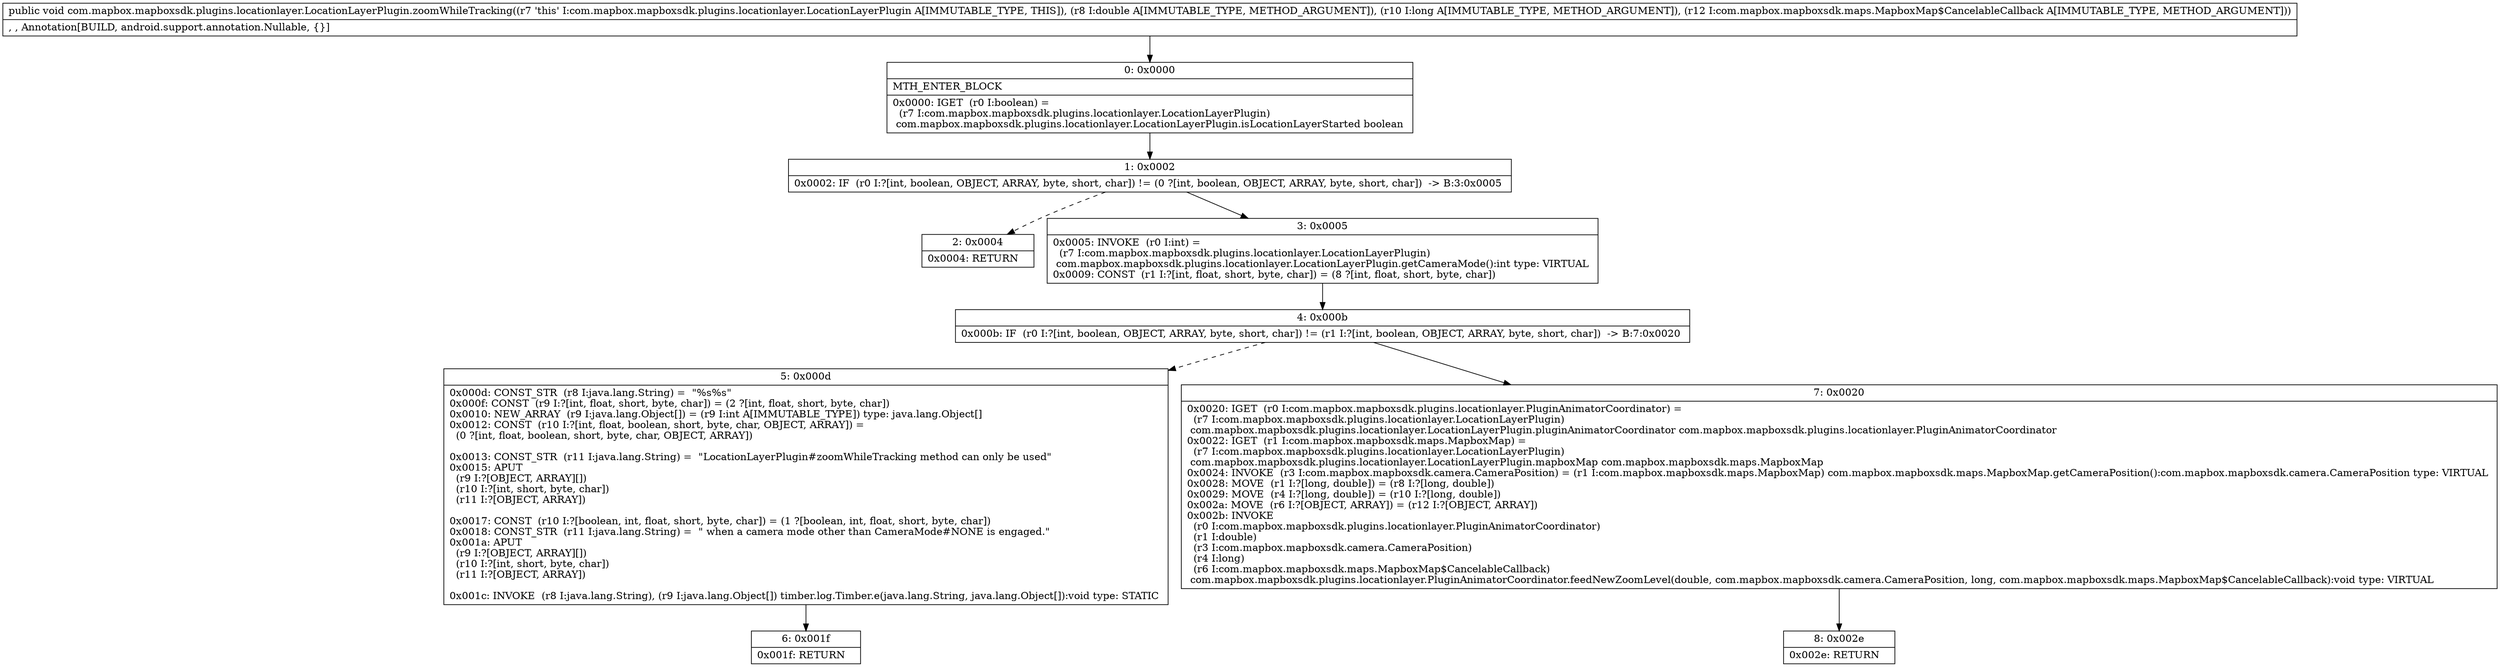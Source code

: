 digraph "CFG forcom.mapbox.mapboxsdk.plugins.locationlayer.LocationLayerPlugin.zoomWhileTracking(DJLcom\/mapbox\/mapboxsdk\/maps\/MapboxMap$CancelableCallback;)V" {
Node_0 [shape=record,label="{0\:\ 0x0000|MTH_ENTER_BLOCK\l|0x0000: IGET  (r0 I:boolean) = \l  (r7 I:com.mapbox.mapboxsdk.plugins.locationlayer.LocationLayerPlugin)\l com.mapbox.mapboxsdk.plugins.locationlayer.LocationLayerPlugin.isLocationLayerStarted boolean \l}"];
Node_1 [shape=record,label="{1\:\ 0x0002|0x0002: IF  (r0 I:?[int, boolean, OBJECT, ARRAY, byte, short, char]) != (0 ?[int, boolean, OBJECT, ARRAY, byte, short, char])  \-\> B:3:0x0005 \l}"];
Node_2 [shape=record,label="{2\:\ 0x0004|0x0004: RETURN   \l}"];
Node_3 [shape=record,label="{3\:\ 0x0005|0x0005: INVOKE  (r0 I:int) = \l  (r7 I:com.mapbox.mapboxsdk.plugins.locationlayer.LocationLayerPlugin)\l com.mapbox.mapboxsdk.plugins.locationlayer.LocationLayerPlugin.getCameraMode():int type: VIRTUAL \l0x0009: CONST  (r1 I:?[int, float, short, byte, char]) = (8 ?[int, float, short, byte, char]) \l}"];
Node_4 [shape=record,label="{4\:\ 0x000b|0x000b: IF  (r0 I:?[int, boolean, OBJECT, ARRAY, byte, short, char]) != (r1 I:?[int, boolean, OBJECT, ARRAY, byte, short, char])  \-\> B:7:0x0020 \l}"];
Node_5 [shape=record,label="{5\:\ 0x000d|0x000d: CONST_STR  (r8 I:java.lang.String) =  \"%s%s\" \l0x000f: CONST  (r9 I:?[int, float, short, byte, char]) = (2 ?[int, float, short, byte, char]) \l0x0010: NEW_ARRAY  (r9 I:java.lang.Object[]) = (r9 I:int A[IMMUTABLE_TYPE]) type: java.lang.Object[] \l0x0012: CONST  (r10 I:?[int, float, boolean, short, byte, char, OBJECT, ARRAY]) = \l  (0 ?[int, float, boolean, short, byte, char, OBJECT, ARRAY])\l \l0x0013: CONST_STR  (r11 I:java.lang.String) =  \"LocationLayerPlugin#zoomWhileTracking method can only be used\" \l0x0015: APUT  \l  (r9 I:?[OBJECT, ARRAY][])\l  (r10 I:?[int, short, byte, char])\l  (r11 I:?[OBJECT, ARRAY])\l \l0x0017: CONST  (r10 I:?[boolean, int, float, short, byte, char]) = (1 ?[boolean, int, float, short, byte, char]) \l0x0018: CONST_STR  (r11 I:java.lang.String) =  \" when a camera mode other than CameraMode#NONE is engaged.\" \l0x001a: APUT  \l  (r9 I:?[OBJECT, ARRAY][])\l  (r10 I:?[int, short, byte, char])\l  (r11 I:?[OBJECT, ARRAY])\l \l0x001c: INVOKE  (r8 I:java.lang.String), (r9 I:java.lang.Object[]) timber.log.Timber.e(java.lang.String, java.lang.Object[]):void type: STATIC \l}"];
Node_6 [shape=record,label="{6\:\ 0x001f|0x001f: RETURN   \l}"];
Node_7 [shape=record,label="{7\:\ 0x0020|0x0020: IGET  (r0 I:com.mapbox.mapboxsdk.plugins.locationlayer.PluginAnimatorCoordinator) = \l  (r7 I:com.mapbox.mapboxsdk.plugins.locationlayer.LocationLayerPlugin)\l com.mapbox.mapboxsdk.plugins.locationlayer.LocationLayerPlugin.pluginAnimatorCoordinator com.mapbox.mapboxsdk.plugins.locationlayer.PluginAnimatorCoordinator \l0x0022: IGET  (r1 I:com.mapbox.mapboxsdk.maps.MapboxMap) = \l  (r7 I:com.mapbox.mapboxsdk.plugins.locationlayer.LocationLayerPlugin)\l com.mapbox.mapboxsdk.plugins.locationlayer.LocationLayerPlugin.mapboxMap com.mapbox.mapboxsdk.maps.MapboxMap \l0x0024: INVOKE  (r3 I:com.mapbox.mapboxsdk.camera.CameraPosition) = (r1 I:com.mapbox.mapboxsdk.maps.MapboxMap) com.mapbox.mapboxsdk.maps.MapboxMap.getCameraPosition():com.mapbox.mapboxsdk.camera.CameraPosition type: VIRTUAL \l0x0028: MOVE  (r1 I:?[long, double]) = (r8 I:?[long, double]) \l0x0029: MOVE  (r4 I:?[long, double]) = (r10 I:?[long, double]) \l0x002a: MOVE  (r6 I:?[OBJECT, ARRAY]) = (r12 I:?[OBJECT, ARRAY]) \l0x002b: INVOKE  \l  (r0 I:com.mapbox.mapboxsdk.plugins.locationlayer.PluginAnimatorCoordinator)\l  (r1 I:double)\l  (r3 I:com.mapbox.mapboxsdk.camera.CameraPosition)\l  (r4 I:long)\l  (r6 I:com.mapbox.mapboxsdk.maps.MapboxMap$CancelableCallback)\l com.mapbox.mapboxsdk.plugins.locationlayer.PluginAnimatorCoordinator.feedNewZoomLevel(double, com.mapbox.mapboxsdk.camera.CameraPosition, long, com.mapbox.mapboxsdk.maps.MapboxMap$CancelableCallback):void type: VIRTUAL \l}"];
Node_8 [shape=record,label="{8\:\ 0x002e|0x002e: RETURN   \l}"];
MethodNode[shape=record,label="{public void com.mapbox.mapboxsdk.plugins.locationlayer.LocationLayerPlugin.zoomWhileTracking((r7 'this' I:com.mapbox.mapboxsdk.plugins.locationlayer.LocationLayerPlugin A[IMMUTABLE_TYPE, THIS]), (r8 I:double A[IMMUTABLE_TYPE, METHOD_ARGUMENT]), (r10 I:long A[IMMUTABLE_TYPE, METHOD_ARGUMENT]), (r12 I:com.mapbox.mapboxsdk.maps.MapboxMap$CancelableCallback A[IMMUTABLE_TYPE, METHOD_ARGUMENT]))  | , , Annotation[BUILD, android.support.annotation.Nullable, \{\}]\l}"];
MethodNode -> Node_0;
Node_0 -> Node_1;
Node_1 -> Node_2[style=dashed];
Node_1 -> Node_3;
Node_3 -> Node_4;
Node_4 -> Node_5[style=dashed];
Node_4 -> Node_7;
Node_5 -> Node_6;
Node_7 -> Node_8;
}


